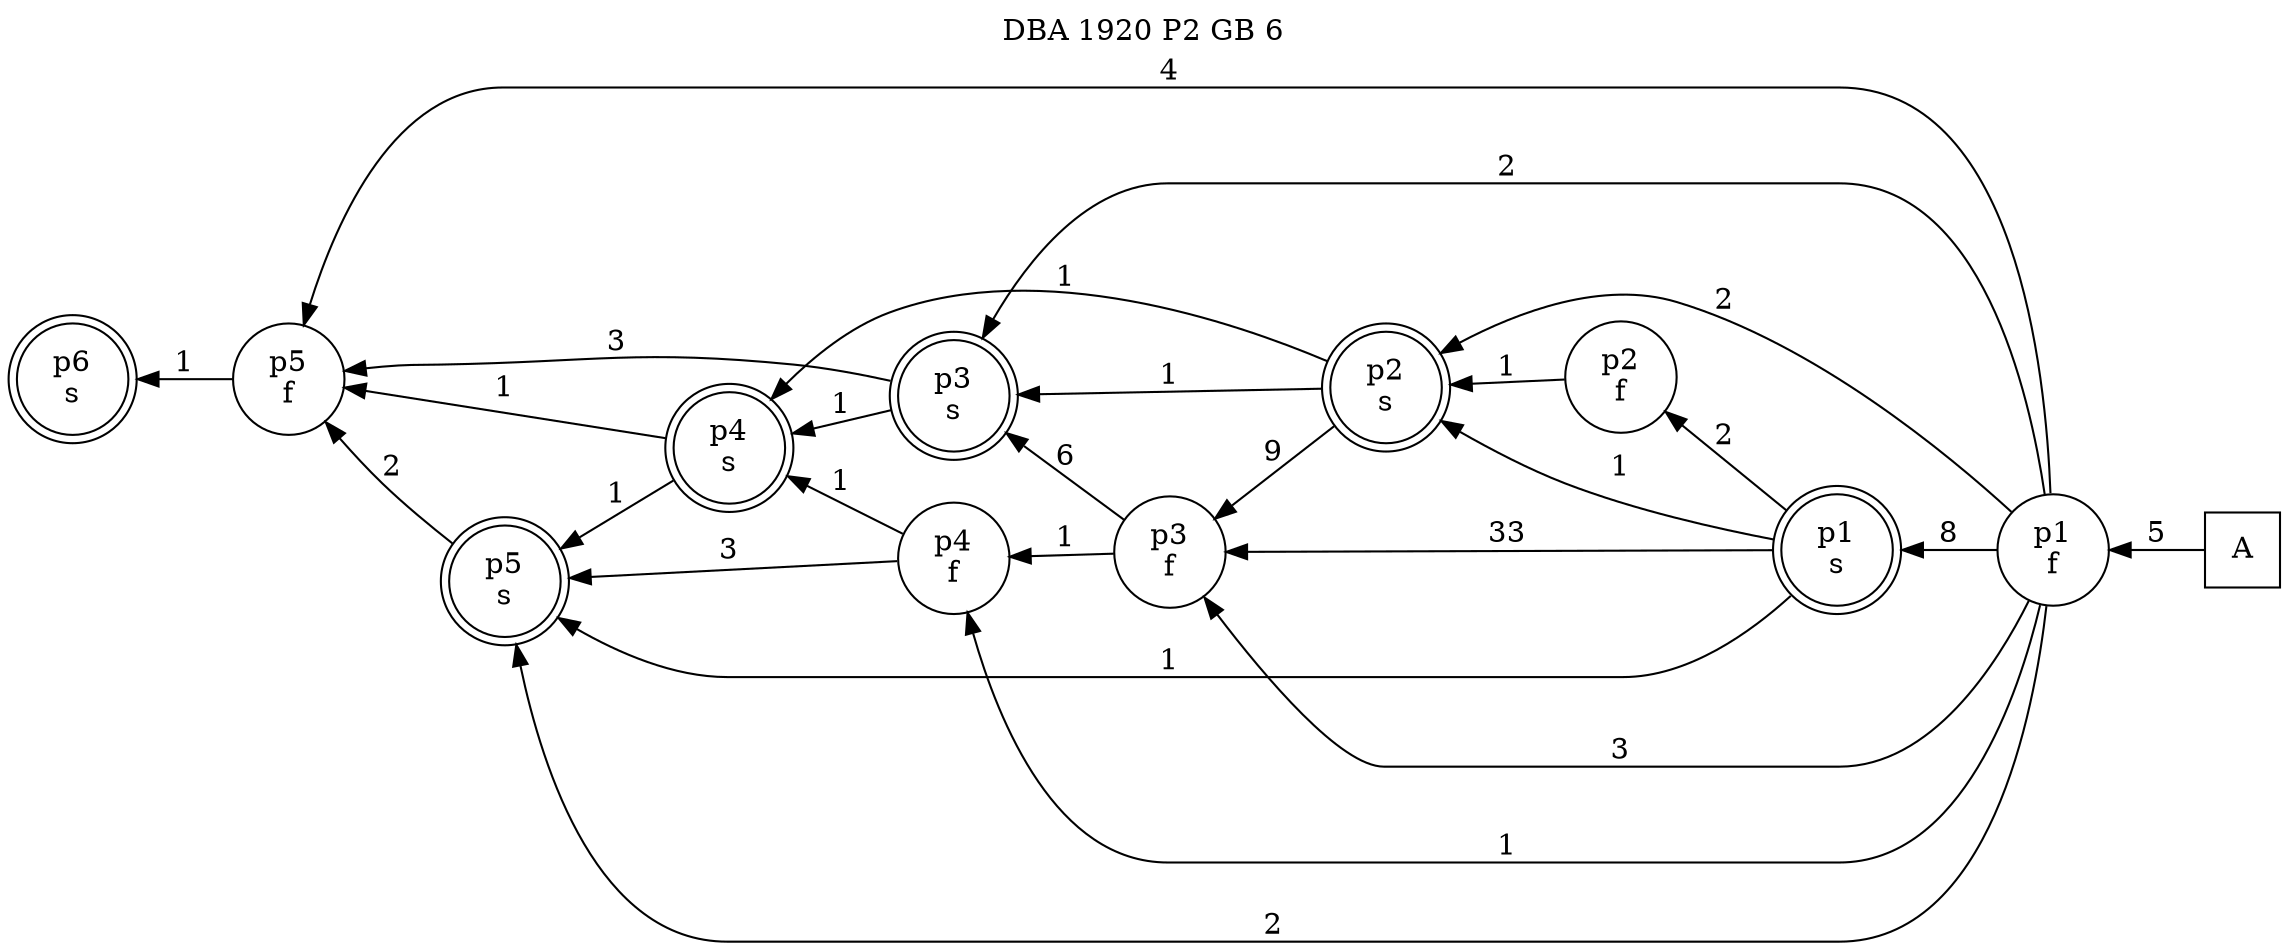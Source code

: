 digraph DBA_1920_P2_GB_6_GOOD {
labelloc="tl"
label= " DBA 1920 P2 GB 6 "
rankdir="RL";
"A" [shape="square" label="A"]
"p1_f" [shape="circle" label="p1
f"]
"p1_s" [shape="doublecircle" label="p1
s"]
"p2_f" [shape="circle" label="p2
f"]
"p2_s" [shape="doublecircle" label="p2
s"]
"p3_f" [shape="circle" label="p3
f"]
"p3_s" [shape="doublecircle" label="p3
s"]
"p4_f" [shape="circle" label="p4
f"]
"p4_s" [shape="doublecircle" label="p4
s"]
"p5_f" [shape="circle" label="p5
f"]
"p5_s" [shape="doublecircle" label="p5
s"]
"p6_s" [shape="doublecircle" label="p6
s"]
"A" -> "p1_f" [ label=5]
"p1_f" -> "p1_s" [ label=8]
"p1_f" -> "p2_s" [ label=2]
"p1_f" -> "p3_f" [ label=3]
"p1_f" -> "p3_s" [ label=2]
"p1_f" -> "p4_f" [ label=1]
"p1_f" -> "p5_f" [ label=4]
"p1_f" -> "p5_s" [ label=2]
"p1_s" -> "p2_f" [ label=2]
"p1_s" -> "p2_s" [ label=1]
"p1_s" -> "p3_f" [ label=33]
"p1_s" -> "p5_s" [ label=1]
"p2_f" -> "p2_s" [ label=1]
"p2_s" -> "p3_f" [ label=9]
"p2_s" -> "p3_s" [ label=1]
"p2_s" -> "p4_s" [ label=1]
"p3_f" -> "p3_s" [ label=6]
"p3_f" -> "p4_f" [ label=1]
"p3_s" -> "p4_s" [ label=1]
"p3_s" -> "p5_f" [ label=3]
"p4_f" -> "p4_s" [ label=1]
"p4_f" -> "p5_s" [ label=3]
"p4_s" -> "p5_f" [ label=1]
"p4_s" -> "p5_s" [ label=1]
"p5_f" -> "p6_s" [ label=1]
"p5_s" -> "p5_f" [ label=2]
}
